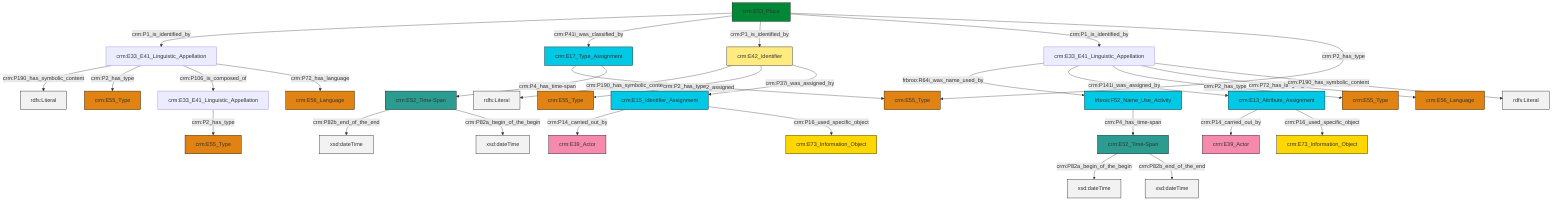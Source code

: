 graph TD
classDef Literal fill:#f2f2f2,stroke:#000000;
classDef CRM_Entity fill:#FFFFFF,stroke:#000000;
classDef Temporal_Entity fill:#00C9E6, stroke:#000000;
classDef Type fill:#E18312, stroke:#000000;
classDef Time-Span fill:#2C9C91, stroke:#000000;
classDef Appellation fill:#FFEB7F, stroke:#000000;
classDef Place fill:#008836, stroke:#000000;
classDef Persistent_Item fill:#B266B2, stroke:#000000;
classDef Conceptual_Object fill:#FFD700, stroke:#000000;
classDef Physical_Thing fill:#D2B48C, stroke:#000000;
classDef Actor fill:#f58aad, stroke:#000000;
classDef PC_Classes fill:#4ce600, stroke:#000000;
classDef Multi fill:#cccccc,stroke:#000000;

0["crm:E17_Type_Assignment"]:::Temporal_Entity -->|crm:P42_assigned| 1["crm:E55_Type"]:::Type
6["crm:E52_Time-Span"]:::Time-Span -->|crm:P82a_begin_of_the_begin| 7[xsd:dateTime]:::Literal
13["crm:E53_Place"]:::Place -->|crm:P1_is_identified_by| 14["crm:E33_E41_Linguistic_Appellation"]:::Default
2["crm:E13_Attribute_Assignment"]:::Temporal_Entity -->|crm:P14_carried_out_by| 17["crm:E39_Actor"]:::Actor
18["crm:E33_E41_Linguistic_Appellation"]:::Default -->|crm:P2_has_type| 19["crm:E55_Type"]:::Type
13["crm:E53_Place"]:::Place -->|crm:P41i_was_classified_by| 0["crm:E17_Type_Assignment"]:::Temporal_Entity
23["crm:E33_E41_Linguistic_Appellation"]:::Default -->|frbroo:R64i_was_name_used_by| 4["frbroo:F52_Name_Use_Activity"]:::Temporal_Entity
23["crm:E33_E41_Linguistic_Appellation"]:::Default -->|crm:P141i_was_assigned_by| 2["crm:E13_Attribute_Assignment"]:::Temporal_Entity
13["crm:E53_Place"]:::Place -->|crm:P1_is_identified_by| 30["crm:E42_Identifier"]:::Appellation
6["crm:E52_Time-Span"]:::Time-Span -->|crm:P82b_end_of_the_end| 31[xsd:dateTime]:::Literal
14["crm:E33_E41_Linguistic_Appellation"]:::Default -->|crm:P190_has_symbolic_content| 32[rdfs:Literal]:::Literal
13["crm:E53_Place"]:::Place -->|crm:P1_is_identified_by| 23["crm:E33_E41_Linguistic_Appellation"]:::Default
13["crm:E53_Place"]:::Place -->|crm:P2_has_type| 1["crm:E55_Type"]:::Type
8["crm:E52_Time-Span"]:::Time-Span -->|crm:P82b_end_of_the_end| 39[xsd:dateTime]:::Literal
14["crm:E33_E41_Linguistic_Appellation"]:::Default -->|crm:P2_has_type| 35["crm:E55_Type"]:::Type
23["crm:E33_E41_Linguistic_Appellation"]:::Default -->|crm:P2_has_type| 42["crm:E55_Type"]:::Type
23["crm:E33_E41_Linguistic_Appellation"]:::Default -->|crm:P72_has_language| 37["crm:E56_Language"]:::Type
23["crm:E33_E41_Linguistic_Appellation"]:::Default -->|crm:P190_has_symbolic_content| 45[rdfs:Literal]:::Literal
2["crm:E13_Attribute_Assignment"]:::Temporal_Entity -->|crm:P16_used_specific_object| 15["crm:E73_Information_Object"]:::Conceptual_Object
30["crm:E42_Identifier"]:::Appellation -->|crm:P190_has_symbolic_content| 46[rdfs:Literal]:::Literal
14["crm:E33_E41_Linguistic_Appellation"]:::Default -->|crm:P106_is_composed_of| 18["crm:E33_E41_Linguistic_Appellation"]:::Default
47["crm:E15_Identifier_Assignment"]:::Temporal_Entity -->|crm:P14_carried_out_by| 28["crm:E39_Actor"]:::Actor
30["crm:E42_Identifier"]:::Appellation -->|crm:P2_has_type| 10["crm:E55_Type"]:::Type
4["frbroo:F52_Name_Use_Activity"]:::Temporal_Entity -->|crm:P4_has_time-span| 6["crm:E52_Time-Span"]:::Time-Span
47["crm:E15_Identifier_Assignment"]:::Temporal_Entity -->|crm:P16_used_specific_object| 26["crm:E73_Information_Object"]:::Conceptual_Object
14["crm:E33_E41_Linguistic_Appellation"]:::Default -->|crm:P72_has_language| 20["crm:E56_Language"]:::Type
8["crm:E52_Time-Span"]:::Time-Span -->|crm:P82a_begin_of_the_begin| 52[xsd:dateTime]:::Literal
0["crm:E17_Type_Assignment"]:::Temporal_Entity -->|crm:P4_has_time-span| 8["crm:E52_Time-Span"]:::Time-Span
30["crm:E42_Identifier"]:::Appellation -->|crm:P37i_was_assigned_by| 47["crm:E15_Identifier_Assignment"]:::Temporal_Entity